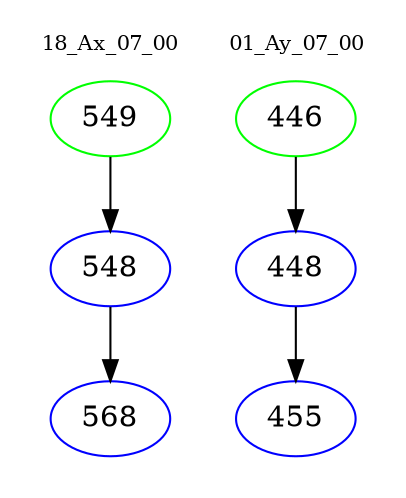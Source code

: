 digraph{
subgraph cluster_0 {
color = white
label = "18_Ax_07_00";
fontsize=10;
T0_549 [label="549", color="green"]
T0_549 -> T0_548 [color="black"]
T0_548 [label="548", color="blue"]
T0_548 -> T0_568 [color="black"]
T0_568 [label="568", color="blue"]
}
subgraph cluster_1 {
color = white
label = "01_Ay_07_00";
fontsize=10;
T1_446 [label="446", color="green"]
T1_446 -> T1_448 [color="black"]
T1_448 [label="448", color="blue"]
T1_448 -> T1_455 [color="black"]
T1_455 [label="455", color="blue"]
}
}
